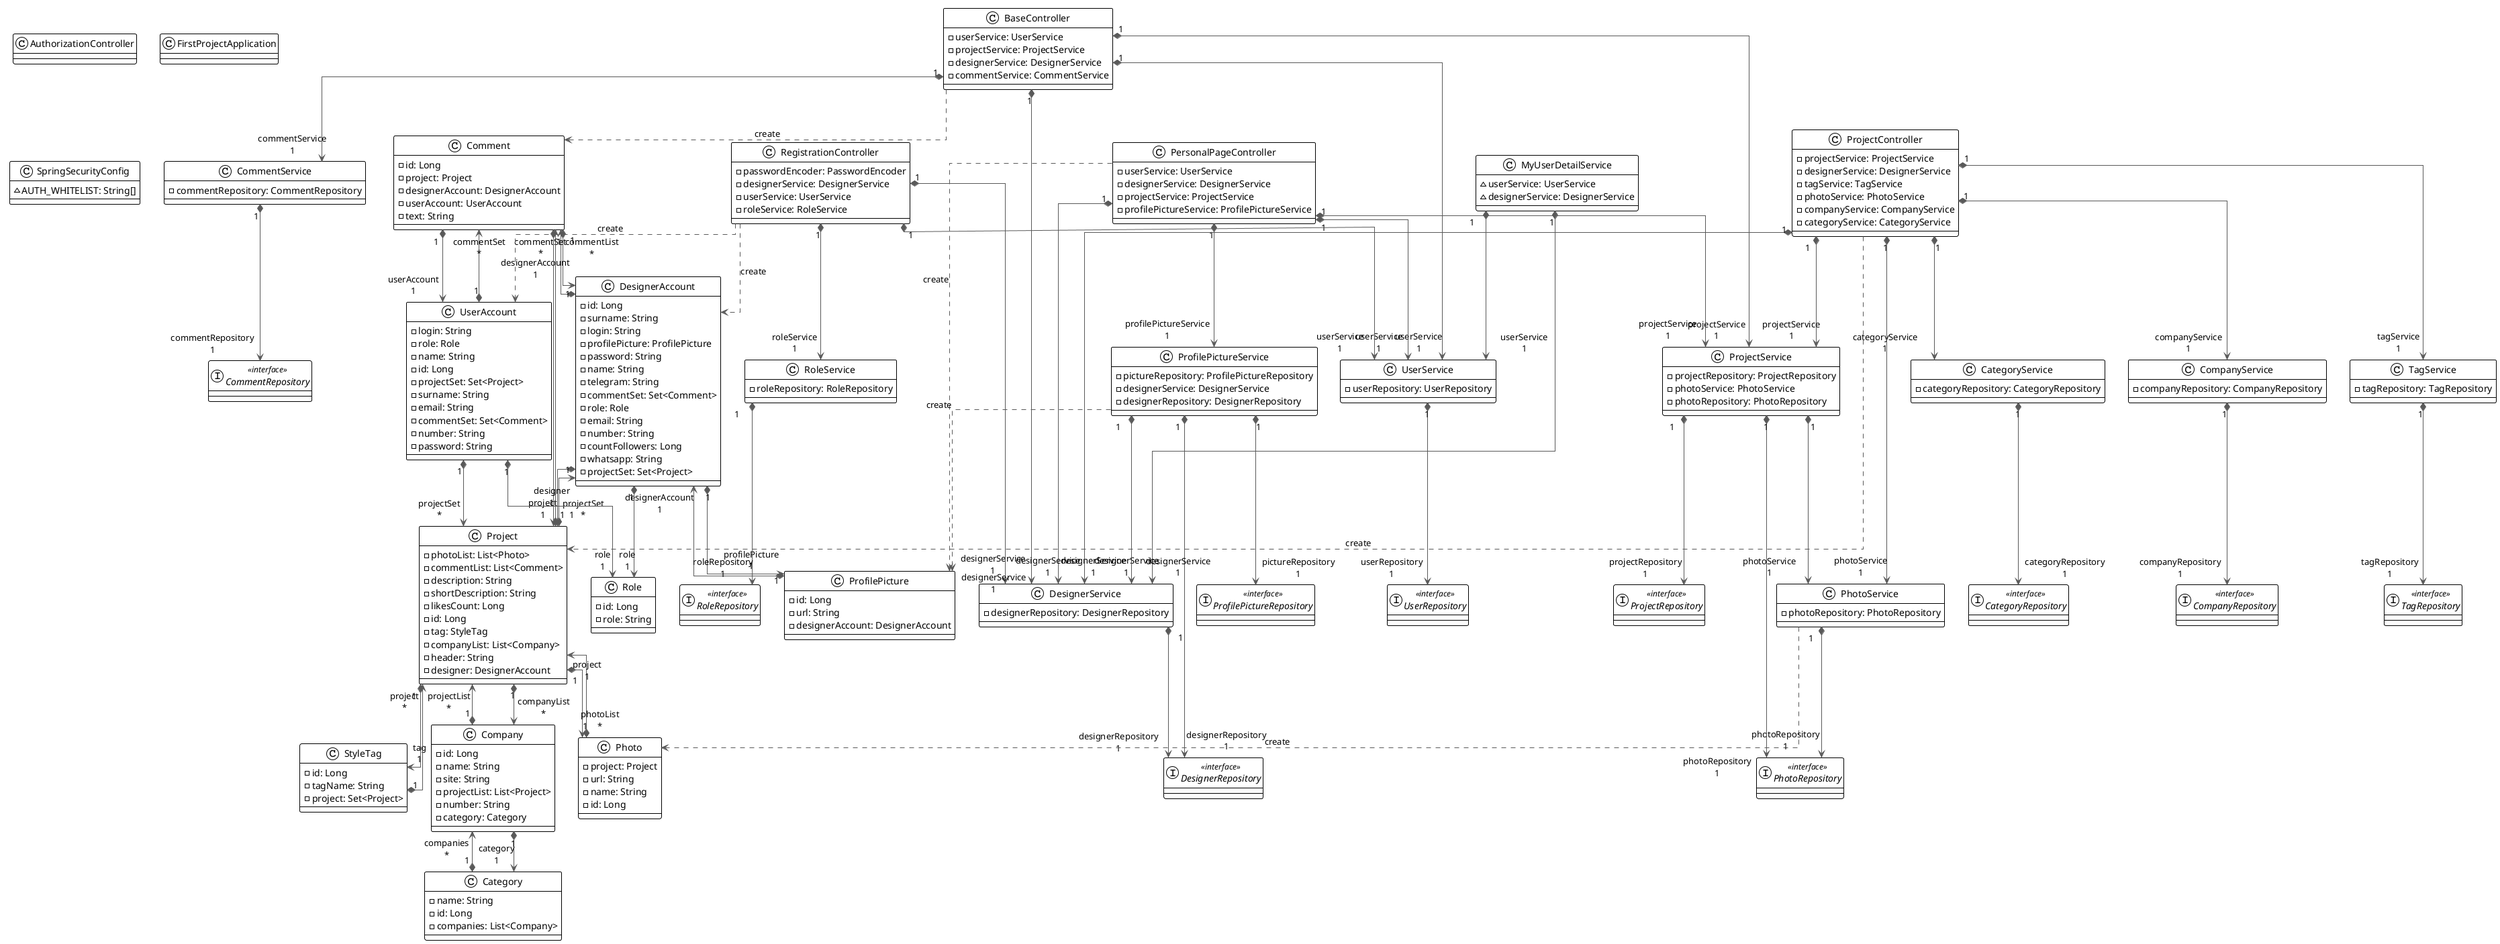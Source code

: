 @startuml

!theme plain
top to bottom direction
skinparam linetype ortho

class AuthorizationController
class BaseController {
  - userService: UserService
  - projectService: ProjectService
  - designerService: DesignerService
  - commentService: CommentService
}
class Category {
  - name: String
  - id: Long
  - companies: List<Company>
}
interface CategoryRepository << interface >>
class CategoryService {
  - categoryRepository: CategoryRepository
}
class Comment {
  - id: Long
  - project: Project
  - designerAccount: DesignerAccount
  - userAccount: UserAccount
  - text: String
}
interface CommentRepository << interface >>
class CommentService {
  - commentRepository: CommentRepository
}
class Company {
  - id: Long
  - name: String
  - site: String
  - projectList: List<Project>
  - number: String
  - category: Category
}
interface CompanyRepository << interface >>
class CompanyService {
  - companyRepository: CompanyRepository
}
class DesignerAccount {
  - id: Long
  - surname: String
  - login: String
  - profilePicture: ProfilePicture
  - password: String
  - name: String
  - telegram: String
  - commentSet: Set<Comment>
  - role: Role
  - email: String
  - number: String
  - countFollowers: Long
  - whatsapp: String
  - projectSet: Set<Project>
}
interface DesignerRepository << interface >>
class DesignerService {
  - designerRepository: DesignerRepository
}
class FirstProjectApplication
class MyUserDetailService {
  ~ userService: UserService
  ~ designerService: DesignerService
}
class PersonalPageController {
  - userService: UserService
  - designerService: DesignerService
  - projectService: ProjectService
  - profilePictureService: ProfilePictureService
}
class Photo {
  - project: Project
  - url: String
  - name: String
  - id: Long
}
interface PhotoRepository << interface >>
class PhotoService {
  - photoRepository: PhotoRepository
}
class ProfilePicture {
  - id: Long
  - url: String
  - designerAccount: DesignerAccount
}
interface ProfilePictureRepository << interface >>
class ProfilePictureService {
  - pictureRepository: ProfilePictureRepository
  - designerService: DesignerService
  - designerRepository: DesignerRepository
}
class Project {
  - photoList: List<Photo>
  - commentList: List<Comment>
  - description: String
  - shortDescription: String
  - likesCount: Long
  - id: Long
  - tag: StyleTag
  - companyList: List<Company>
  - header: String
  - designer: DesignerAccount
}
class ProjectController {
  - projectService: ProjectService
  - designerService: DesignerService
  - tagService: TagService
  - photoService: PhotoService
  - companyService: CompanyService
  - categoryService: CategoryService
}
interface ProjectRepository << interface >>
class ProjectService {
  - projectRepository: ProjectRepository
  - photoService: PhotoService
  - photoRepository: PhotoRepository
}
class RegistrationController {
  - passwordEncoder: PasswordEncoder
  - designerService: DesignerService
  - userService: UserService
  - roleService: RoleService
}
class Role {
  - id: Long
  - role: String
}
interface RoleRepository << interface >>
class RoleService {
  - roleRepository: RoleRepository
}
class SpringSecurityConfig {
  ~ AUTH_WHITELIST: String[]
}
class StyleTag {
  - id: Long
  - tagName: String
  - project: Set<Project>
}
interface TagRepository << interface >>
class TagService {
  - tagRepository: TagRepository
}
class UserAccount {
  - login: String
  - role: Role
  - name: String
  - id: Long
  - projectSet: Set<Project>
  - surname: String
  - email: String
  - commentSet: Set<Comment>
  - number: String
  - password: String
}
interface UserRepository << interface >>
class UserService {
  - userRepository: UserRepository
}

BaseController            -[#595959,dashed]->  Comment                  : "«create»"
BaseController           "1" *-[#595959,plain]-> "commentService\n1" CommentService           
BaseController           "1" *-[#595959,plain]-> "designerService\n1" DesignerService          
BaseController           "1" *-[#595959,plain]-> "projectService\n1" ProjectService           
BaseController           "1" *-[#595959,plain]-> "userService\n1" UserService              
Category                 "1" *-[#595959,plain]-> "companies\n*" Company                  
CategoryService          "1" *-[#595959,plain]-> "categoryRepository\n1" CategoryRepository       
Comment                  "1" *-[#595959,plain]-> "designerAccount\n1" DesignerAccount          
Comment                  "1" *-[#595959,plain]-> "project\n1" Project                  
Comment                  "1" *-[#595959,plain]-> "userAccount\n1" UserAccount              
CommentService           "1" *-[#595959,plain]-> "commentRepository\n1" CommentRepository        
Company                  "1" *-[#595959,plain]-> "category\n1" Category                 
Company                  "1" *-[#595959,plain]-> "projectList\n*" Project                  
CompanyService           "1" *-[#595959,plain]-> "companyRepository\n1" CompanyRepository        
DesignerAccount          "1" *-[#595959,plain]-> "commentSet\n*" Comment                  
DesignerAccount          "1" *-[#595959,plain]-> "profilePicture\n1" ProfilePicture           
DesignerAccount          "1" *-[#595959,plain]-> "projectSet\n*" Project                  
DesignerAccount          "1" *-[#595959,plain]-> "role\n1" Role                     
DesignerService          "1" *-[#595959,plain]-> "designerRepository\n1" DesignerRepository       
MyUserDetailService      "1" *-[#595959,plain]-> "designerService\n1" DesignerService          
MyUserDetailService      "1" *-[#595959,plain]-> "userService\n1" UserService              
PersonalPageController   "1" *-[#595959,plain]-> "designerService\n1" DesignerService          
PersonalPageController    -[#595959,dashed]->  ProfilePicture           : "«create»"
PersonalPageController   "1" *-[#595959,plain]-> "profilePictureService\n1" ProfilePictureService    
PersonalPageController   "1" *-[#595959,plain]-> "projectService\n1" ProjectService           
PersonalPageController   "1" *-[#595959,plain]-> "userService\n1" UserService              
Photo                    "1" *-[#595959,plain]-> "project\n1" Project                  
PhotoService              -[#595959,dashed]->  Photo                    : "«create»"
PhotoService             "1" *-[#595959,plain]-> "photoRepository\n1" PhotoRepository          
ProfilePicture           "1" *-[#595959,plain]-> "designerAccount\n1" DesignerAccount          
ProfilePictureService    "1" *-[#595959,plain]-> "designerRepository\n1" DesignerRepository       
ProfilePictureService    "1" *-[#595959,plain]-> "designerService\n1" DesignerService          
ProfilePictureService     -[#595959,dashed]->  ProfilePicture           : "«create»"
ProfilePictureService    "1" *-[#595959,plain]-> "pictureRepository\n1" ProfilePictureRepository 
Project                  "1" *-[#595959,plain]-> "commentList\n*" Comment                  
Project                  "1" *-[#595959,plain]-> "companyList\n*" Company                  
Project                  "1" *-[#595959,plain]-> "designer\n1" DesignerAccount          
Project                  "1" *-[#595959,plain]-> "photoList\n*" Photo                    
Project                  "1" *-[#595959,plain]-> "tag\n1" StyleTag                 
ProjectController        "1" *-[#595959,plain]-> "categoryService\n1" CategoryService          
ProjectController        "1" *-[#595959,plain]-> "companyService\n1" CompanyService           
ProjectController        "1" *-[#595959,plain]-> "designerService\n1" DesignerService          
ProjectController        "1" *-[#595959,plain]-> "photoService\n1" PhotoService             
ProjectController         -[#595959,dashed]->  Project                  : "«create»"
ProjectController        "1" *-[#595959,plain]-> "projectService\n1" ProjectService           
ProjectController        "1" *-[#595959,plain]-> "tagService\n1" TagService               
ProjectService           "1" *-[#595959,plain]-> "photoRepository\n1" PhotoRepository          
ProjectService           "1" *-[#595959,plain]-> "photoService\n1" PhotoService             
ProjectService           "1" *-[#595959,plain]-> "projectRepository\n1" ProjectRepository        
RegistrationController    -[#595959,dashed]->  DesignerAccount          : "«create»"
RegistrationController   "1" *-[#595959,plain]-> "designerService\n1" DesignerService          
RegistrationController   "1" *-[#595959,plain]-> "roleService\n1" RoleService              
RegistrationController    -[#595959,dashed]->  UserAccount              : "«create»"
RegistrationController   "1" *-[#595959,plain]-> "userService\n1" UserService              
RoleService              "1" *-[#595959,plain]-> "roleRepository\n1" RoleRepository           
StyleTag                 "1" *-[#595959,plain]-> "project\n*" Project                  
TagService               "1" *-[#595959,plain]-> "tagRepository\n1" TagRepository            
UserAccount              "1" *-[#595959,plain]-> "commentSet\n*" Comment                  
UserAccount              "1" *-[#595959,plain]-> "projectSet\n*" Project                  
UserAccount              "1" *-[#595959,plain]-> "role\n1" Role                     
UserService              "1" *-[#595959,plain]-> "userRepository\n1" UserRepository           
@enduml
